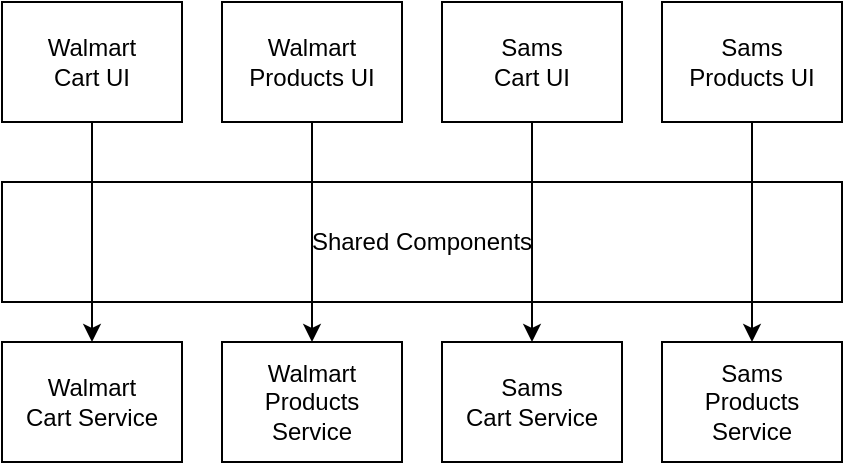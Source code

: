 <mxfile>
    <diagram id="PWlVl_qCb-Mh28dOEmwI" name="Current">
        <mxGraphModel dx="1098" dy="624" grid="1" gridSize="10" guides="1" tooltips="1" connect="1" arrows="1" fold="1" page="1" pageScale="1" pageWidth="850" pageHeight="1100" math="0" shadow="0">
            <root>
                <mxCell id="0"/>
                <mxCell id="1" parent="0"/>
                <mxCell id="2" value="Shared Components" style="rounded=0;whiteSpace=wrap;html=1;" parent="1" vertex="1">
                    <mxGeometry x="130" y="240" width="420" height="60" as="geometry"/>
                </mxCell>
                <mxCell id="3" value="Walmart&lt;br&gt;Cart Service" style="rounded=0;whiteSpace=wrap;html=1;" parent="1" vertex="1">
                    <mxGeometry x="130" y="320" width="90" height="60" as="geometry"/>
                </mxCell>
                <mxCell id="4" value="Walmart&lt;br&gt;Products Service" style="rounded=0;whiteSpace=wrap;html=1;" parent="1" vertex="1">
                    <mxGeometry x="240" y="320" width="90" height="60" as="geometry"/>
                </mxCell>
                <mxCell id="5" value="Sams&lt;br&gt;Cart Service" style="rounded=0;whiteSpace=wrap;html=1;" parent="1" vertex="1">
                    <mxGeometry x="350" y="320" width="90" height="60" as="geometry"/>
                </mxCell>
                <mxCell id="6" value="Sams&lt;br&gt;Products Service" style="rounded=0;whiteSpace=wrap;html=1;" parent="1" vertex="1">
                    <mxGeometry x="460" y="320" width="90" height="60" as="geometry"/>
                </mxCell>
                <mxCell id="ryDDXv8O6miZW_SeRq4k-11" style="edgeStyle=none;html=1;exitX=0.5;exitY=1;exitDx=0;exitDy=0;" parent="1" source="7" target="3" edge="1">
                    <mxGeometry relative="1" as="geometry"/>
                </mxCell>
                <mxCell id="7" value="Walmart&lt;br&gt;Cart UI" style="rounded=0;whiteSpace=wrap;html=1;" parent="1" vertex="1">
                    <mxGeometry x="130" y="150" width="90" height="60" as="geometry"/>
                </mxCell>
                <mxCell id="ryDDXv8O6miZW_SeRq4k-12" style="edgeStyle=none;html=1;exitX=0.5;exitY=1;exitDx=0;exitDy=0;entryX=0.5;entryY=0;entryDx=0;entryDy=0;" parent="1" source="8" target="4" edge="1">
                    <mxGeometry relative="1" as="geometry"/>
                </mxCell>
                <mxCell id="8" value="Walmart&lt;br&gt;Products UI" style="rounded=0;whiteSpace=wrap;html=1;" parent="1" vertex="1">
                    <mxGeometry x="240" y="150" width="90" height="60" as="geometry"/>
                </mxCell>
                <mxCell id="ryDDXv8O6miZW_SeRq4k-13" style="edgeStyle=none;html=1;exitX=0.5;exitY=1;exitDx=0;exitDy=0;entryX=0.5;entryY=0;entryDx=0;entryDy=0;" parent="1" source="9" target="5" edge="1">
                    <mxGeometry relative="1" as="geometry"/>
                </mxCell>
                <mxCell id="9" value="Sams&lt;br&gt;Cart UI" style="rounded=0;whiteSpace=wrap;html=1;" parent="1" vertex="1">
                    <mxGeometry x="350" y="150" width="90" height="60" as="geometry"/>
                </mxCell>
                <mxCell id="ryDDXv8O6miZW_SeRq4k-14" style="edgeStyle=none;html=1;exitX=0.5;exitY=1;exitDx=0;exitDy=0;entryX=0.5;entryY=0;entryDx=0;entryDy=0;" parent="1" source="11" target="6" edge="1">
                    <mxGeometry relative="1" as="geometry"/>
                </mxCell>
                <mxCell id="11" value="Sams&lt;br&gt;Products UI" style="rounded=0;whiteSpace=wrap;html=1;" parent="1" vertex="1">
                    <mxGeometry x="460" y="150" width="90" height="60" as="geometry"/>
                </mxCell>
            </root>
        </mxGraphModel>
    </diagram>
    <diagram id="HVPWsaDbtSr0ArOP-9tk" name="Composable Commerce">
        <mxGraphModel dx="1417" dy="792" grid="1" gridSize="10" guides="1" tooltips="1" connect="1" arrows="1" fold="1" page="1" pageScale="1" pageWidth="850" pageHeight="1100" math="0" shadow="0">
            <root>
                <mxCell id="QyGIWPGyTFEDqpDjtonl-0"/>
                <mxCell id="QyGIWPGyTFEDqpDjtonl-1" parent="QyGIWPGyTFEDqpDjtonl-0"/>
                <mxCell id="QyGIWPGyTFEDqpDjtonl-2" value="Shared Components" style="rounded=0;whiteSpace=wrap;html=1;" parent="QyGIWPGyTFEDqpDjtonl-1" vertex="1">
                    <mxGeometry x="90" y="320" width="420" height="60" as="geometry"/>
                </mxCell>
                <mxCell id="QyGIWPGyTFEDqpDjtonl-3" value="Unified&lt;br&gt;Cart Service" style="rounded=0;whiteSpace=wrap;html=1;" parent="QyGIWPGyTFEDqpDjtonl-1" vertex="1">
                    <mxGeometry x="90" y="400" width="200" height="60" as="geometry"/>
                </mxCell>
                <mxCell id="QyGIWPGyTFEDqpDjtonl-5" value="Unified&lt;br&gt;Cart Service" style="rounded=0;whiteSpace=wrap;html=1;" parent="QyGIWPGyTFEDqpDjtonl-1" vertex="1">
                    <mxGeometry x="310" y="400" width="200" height="60" as="geometry"/>
                </mxCell>
                <mxCell id="bgcsRy0mTwMOqioYq3Ph-1" style="edgeStyle=none;html=1;exitX=0.5;exitY=1;exitDx=0;exitDy=0;entryX=0.25;entryY=0;entryDx=0;entryDy=0;" parent="QyGIWPGyTFEDqpDjtonl-1" source="QyGIWPGyTFEDqpDjtonl-7" target="QyGIWPGyTFEDqpDjtonl-11" edge="1">
                    <mxGeometry relative="1" as="geometry"/>
                </mxCell>
                <mxCell id="QyGIWPGyTFEDqpDjtonl-7" value="Walmart&lt;br&gt;Cart UI" style="rounded=0;whiteSpace=wrap;html=1;" parent="QyGIWPGyTFEDqpDjtonl-1" vertex="1">
                    <mxGeometry x="90" y="160" width="90" height="60" as="geometry"/>
                </mxCell>
                <mxCell id="QyGIWPGyTFEDqpDjtonl-8" value="Walmart&lt;br&gt;Products UI" style="rounded=0;whiteSpace=wrap;html=1;" parent="QyGIWPGyTFEDqpDjtonl-1" vertex="1">
                    <mxGeometry x="310" y="160" width="90" height="60" as="geometry"/>
                </mxCell>
                <mxCell id="bgcsRy0mTwMOqioYq3Ph-2" style="edgeStyle=none;html=1;exitX=0.5;exitY=1;exitDx=0;exitDy=0;entryX=0.75;entryY=0;entryDx=0;entryDy=0;" parent="QyGIWPGyTFEDqpDjtonl-1" source="QyGIWPGyTFEDqpDjtonl-9" target="QyGIWPGyTFEDqpDjtonl-11" edge="1">
                    <mxGeometry relative="1" as="geometry"/>
                </mxCell>
                <mxCell id="QyGIWPGyTFEDqpDjtonl-9" value="Sams&lt;br&gt;Cart UI" style="rounded=0;whiteSpace=wrap;html=1;" parent="QyGIWPGyTFEDqpDjtonl-1" vertex="1">
                    <mxGeometry x="200" y="160" width="90" height="60" as="geometry"/>
                </mxCell>
                <mxCell id="QyGIWPGyTFEDqpDjtonl-10" value="Sams&lt;br&gt;Products UI" style="rounded=0;whiteSpace=wrap;html=1;" parent="QyGIWPGyTFEDqpDjtonl-1" vertex="1">
                    <mxGeometry x="420" y="160" width="90" height="60" as="geometry"/>
                </mxCell>
                <mxCell id="bgcsRy0mTwMOqioYq3Ph-0" style="edgeStyle=none;html=1;exitX=0.5;exitY=1;exitDx=0;exitDy=0;" parent="QyGIWPGyTFEDqpDjtonl-1" source="QyGIWPGyTFEDqpDjtonl-11" target="QyGIWPGyTFEDqpDjtonl-3" edge="1">
                    <mxGeometry relative="1" as="geometry"/>
                </mxCell>
                <mxCell id="QyGIWPGyTFEDqpDjtonl-11" value="Cart UI Logic Base" style="rounded=0;whiteSpace=wrap;html=1;" parent="QyGIWPGyTFEDqpDjtonl-1" vertex="1">
                    <mxGeometry x="90" y="240" width="200" height="60" as="geometry"/>
                </mxCell>
                <mxCell id="QyGIWPGyTFEDqpDjtonl-12" value="Products UI Base" style="rounded=0;whiteSpace=wrap;html=1;" parent="QyGIWPGyTFEDqpDjtonl-1" vertex="1">
                    <mxGeometry x="310" y="240" width="200" height="60" as="geometry"/>
                </mxCell>
                <mxCell id="bgcsRy0mTwMOqioYq3Ph-3" style="edgeStyle=none;html=1;exitX=0.5;exitY=1;exitDx=0;exitDy=0;entryX=0.5;entryY=0;entryDx=0;entryDy=0;" parent="QyGIWPGyTFEDqpDjtonl-1" source="QyGIWPGyTFEDqpDjtonl-13" target="QyGIWPGyTFEDqpDjtonl-7" edge="1">
                    <mxGeometry relative="1" as="geometry"/>
                </mxCell>
                <mxCell id="QyGIWPGyTFEDqpDjtonl-13" value="US" style="rounded=0;whiteSpace=wrap;html=1;" parent="QyGIWPGyTFEDqpDjtonl-1" vertex="1">
                    <mxGeometry x="90" y="80" width="40" height="60" as="geometry"/>
                </mxCell>
                <mxCell id="QyGIWPGyTFEDqpDjtonl-14" value="Canada" style="rounded=0;whiteSpace=wrap;html=1;" parent="QyGIWPGyTFEDqpDjtonl-1" vertex="1">
                    <mxGeometry x="140" y="80" width="40" height="60" as="geometry"/>
                </mxCell>
                <mxCell id="QyGIWPGyTFEDqpDjtonl-15" value="US" style="rounded=0;whiteSpace=wrap;html=1;" parent="QyGIWPGyTFEDqpDjtonl-1" vertex="1">
                    <mxGeometry x="200" y="80" width="40" height="60" as="geometry"/>
                </mxCell>
                <mxCell id="QyGIWPGyTFEDqpDjtonl-16" value="Canada" style="rounded=0;whiteSpace=wrap;html=1;" parent="QyGIWPGyTFEDqpDjtonl-1" vertex="1">
                    <mxGeometry x="250" y="80" width="40" height="60" as="geometry"/>
                </mxCell>
                <mxCell id="QyGIWPGyTFEDqpDjtonl-17" value="US" style="rounded=0;whiteSpace=wrap;html=1;" parent="QyGIWPGyTFEDqpDjtonl-1" vertex="1">
                    <mxGeometry x="310" y="80" width="40" height="60" as="geometry"/>
                </mxCell>
                <mxCell id="QyGIWPGyTFEDqpDjtonl-18" value="Canada" style="rounded=0;whiteSpace=wrap;html=1;" parent="QyGIWPGyTFEDqpDjtonl-1" vertex="1">
                    <mxGeometry x="360" y="80" width="40" height="60" as="geometry"/>
                </mxCell>
                <mxCell id="QyGIWPGyTFEDqpDjtonl-19" value="US" style="rounded=0;whiteSpace=wrap;html=1;" parent="QyGIWPGyTFEDqpDjtonl-1" vertex="1">
                    <mxGeometry x="420" y="80" width="40" height="60" as="geometry"/>
                </mxCell>
                <mxCell id="QyGIWPGyTFEDqpDjtonl-20" value="Canada" style="rounded=0;whiteSpace=wrap;html=1;" parent="QyGIWPGyTFEDqpDjtonl-1" vertex="1">
                    <mxGeometry x="470" y="80" width="40" height="60" as="geometry"/>
                </mxCell>
            </root>
        </mxGraphModel>
    </diagram>
</mxfile>